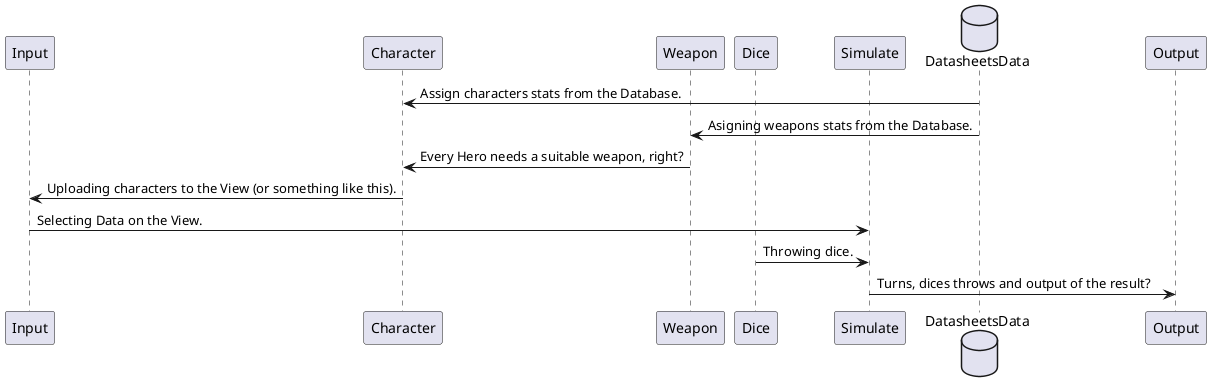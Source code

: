 @@startuml Structure

participant Input
participant Character
participant Weapon
participant Dice
participant Simulate
database DatasheetsData
participant Output

DatasheetsData->Character: Assign characters stats from the Database.
DatasheetsData->Weapon: Asigning weapons stats from the Database.
Weapon->Character: Every Hero needs a suitable weapon, right?
Character->Input: Uploading characters to the View (or something like this).
Input->Simulate: Selecting Data on the View.
Dice->Simulate: Throwing dice.
Simulate->Output: Turns, dices throws and output of the result?

@@enduml